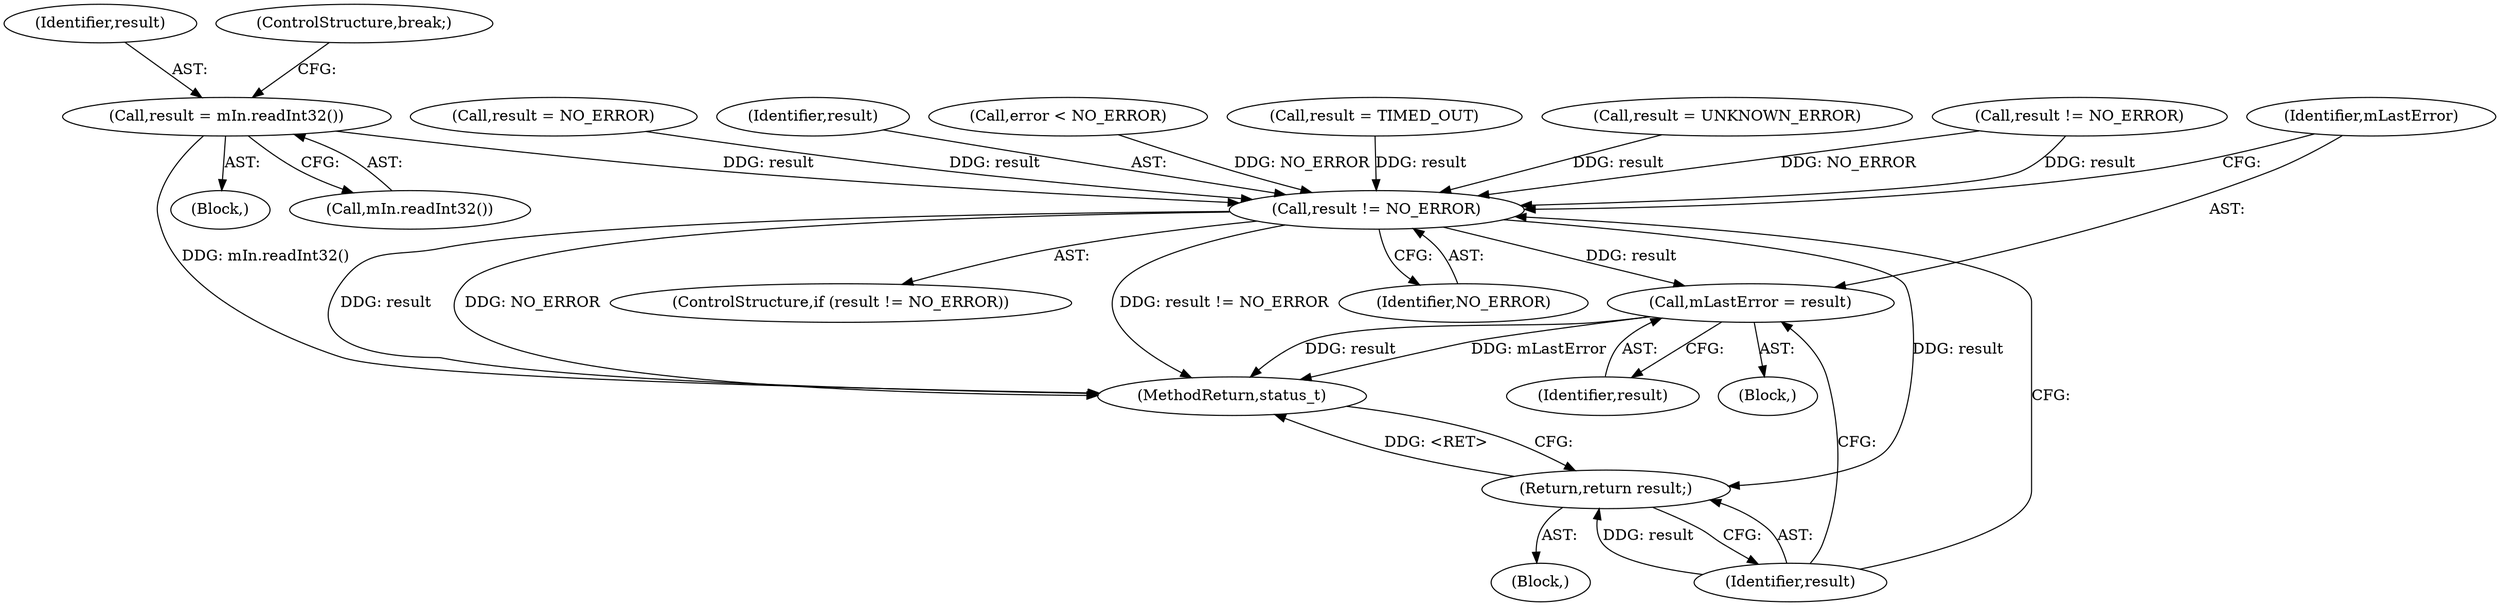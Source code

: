 digraph "0_Android_a59b827869a2ea04022dd225007f29af8d61837a@API" {
"1000117" [label="(Call,result = mIn.readInt32())"];
"1000583" [label="(Call,result != NO_ERROR)"];
"1000587" [label="(Call,mLastError = result)"];
"1000590" [label="(Return,return result;)"];
"1000108" [label="(Call,result = NO_ERROR)"];
"1000584" [label="(Identifier,result)"];
"1000118" [label="(Identifier,result)"];
"1000585" [label="(Identifier,NO_ERROR)"];
"1000589" [label="(Identifier,result)"];
"1000591" [label="(Identifier,result)"];
"1000119" [label="(Call,mIn.readInt32())"];
"1000583" [label="(Call,result != NO_ERROR)"];
"1000590" [label="(Return,return result;)"];
"1000483" [label="(Call,error < NO_ERROR)"];
"1000275" [label="(Call,result != NO_ERROR)"];
"1000587" [label="(Call,mLastError = result)"];
"1000117" [label="(Call,result = mIn.readInt32())"];
"1000586" [label="(Block,)"];
"1000592" [label="(MethodReturn,status_t)"];
"1000564" [label="(Call,result = TIMED_OUT)"];
"1000588" [label="(Identifier,mLastError)"];
"1000578" [label="(Call,result = UNKNOWN_ERROR)"];
"1000582" [label="(ControlStructure,if (result != NO_ERROR))"];
"1000104" [label="(Block,)"];
"1000115" [label="(Block,)"];
"1000120" [label="(ControlStructure,break;)"];
"1000117" -> "1000115"  [label="AST: "];
"1000117" -> "1000119"  [label="CFG: "];
"1000118" -> "1000117"  [label="AST: "];
"1000119" -> "1000117"  [label="AST: "];
"1000120" -> "1000117"  [label="CFG: "];
"1000117" -> "1000592"  [label="DDG: mIn.readInt32()"];
"1000117" -> "1000583"  [label="DDG: result"];
"1000583" -> "1000582"  [label="AST: "];
"1000583" -> "1000585"  [label="CFG: "];
"1000584" -> "1000583"  [label="AST: "];
"1000585" -> "1000583"  [label="AST: "];
"1000588" -> "1000583"  [label="CFG: "];
"1000591" -> "1000583"  [label="CFG: "];
"1000583" -> "1000592"  [label="DDG: result != NO_ERROR"];
"1000583" -> "1000592"  [label="DDG: result"];
"1000583" -> "1000592"  [label="DDG: NO_ERROR"];
"1000578" -> "1000583"  [label="DDG: result"];
"1000275" -> "1000583"  [label="DDG: result"];
"1000275" -> "1000583"  [label="DDG: NO_ERROR"];
"1000108" -> "1000583"  [label="DDG: result"];
"1000564" -> "1000583"  [label="DDG: result"];
"1000483" -> "1000583"  [label="DDG: NO_ERROR"];
"1000583" -> "1000587"  [label="DDG: result"];
"1000583" -> "1000590"  [label="DDG: result"];
"1000587" -> "1000586"  [label="AST: "];
"1000587" -> "1000589"  [label="CFG: "];
"1000588" -> "1000587"  [label="AST: "];
"1000589" -> "1000587"  [label="AST: "];
"1000591" -> "1000587"  [label="CFG: "];
"1000587" -> "1000592"  [label="DDG: result"];
"1000587" -> "1000592"  [label="DDG: mLastError"];
"1000590" -> "1000104"  [label="AST: "];
"1000590" -> "1000591"  [label="CFG: "];
"1000591" -> "1000590"  [label="AST: "];
"1000592" -> "1000590"  [label="CFG: "];
"1000590" -> "1000592"  [label="DDG: <RET>"];
"1000591" -> "1000590"  [label="DDG: result"];
}

